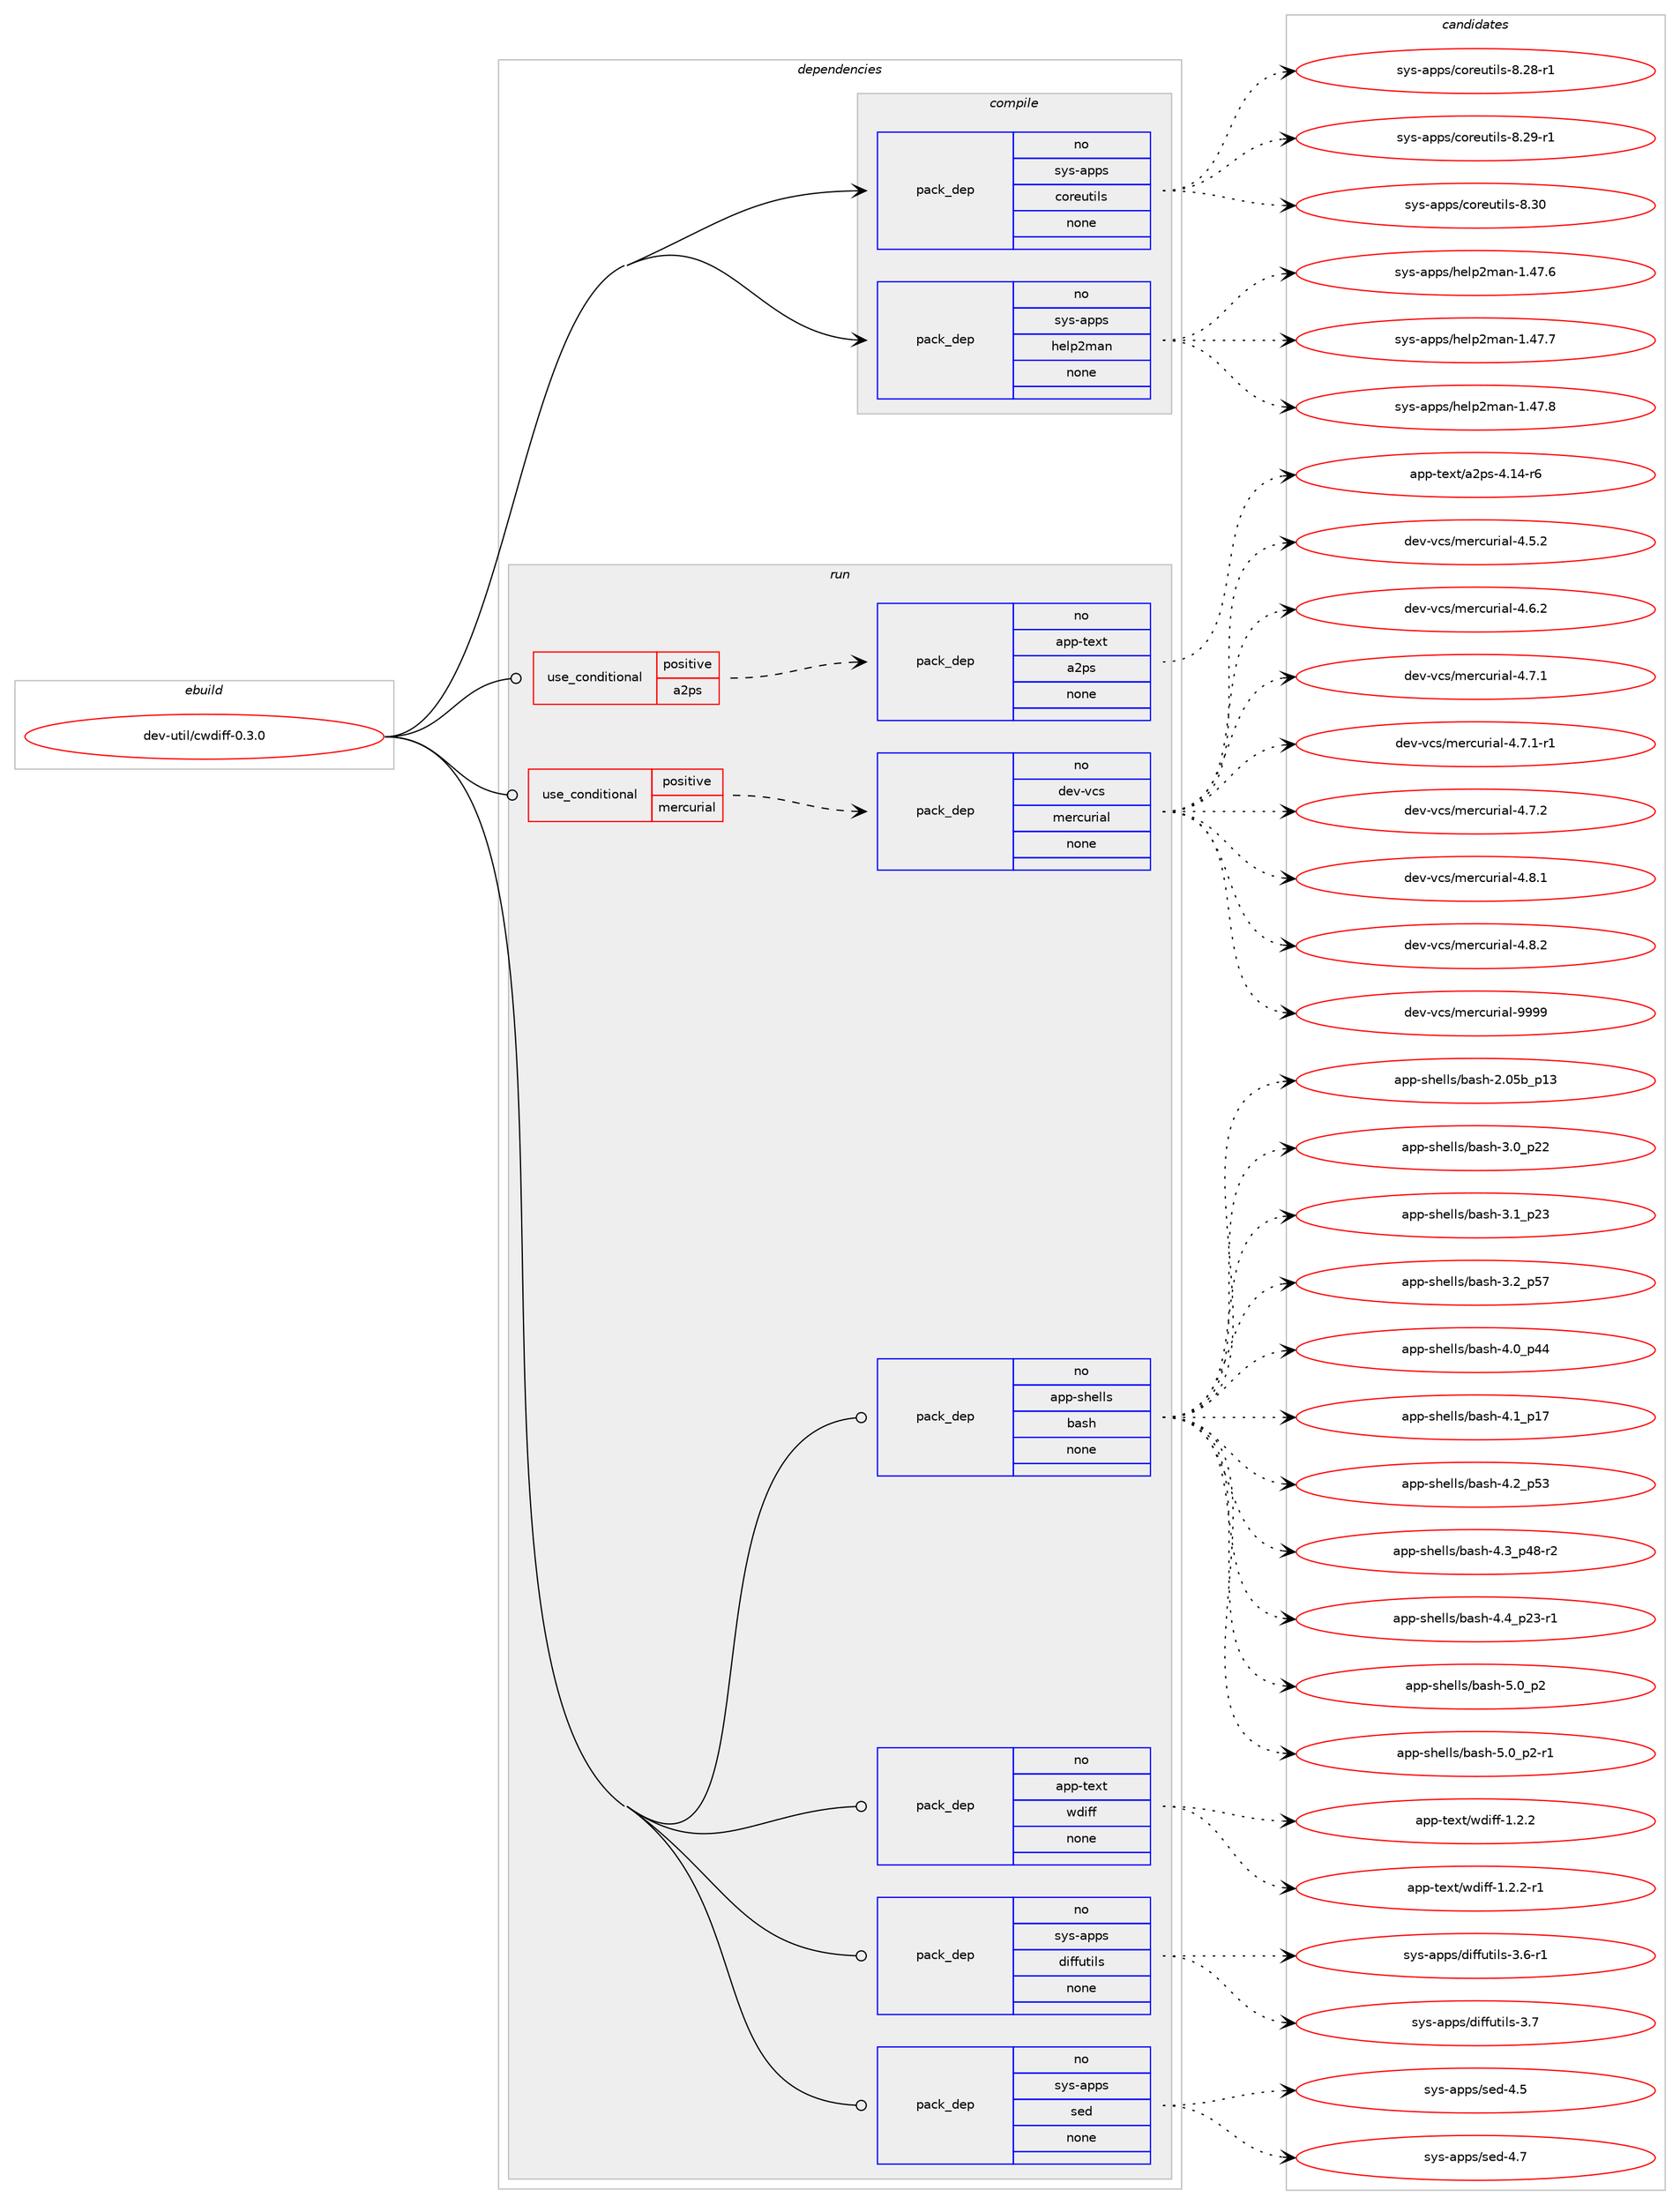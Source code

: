 digraph prolog {

# *************
# Graph options
# *************

newrank=true;
concentrate=true;
compound=true;
graph [rankdir=LR,fontname=Helvetica,fontsize=10,ranksep=1.5];#, ranksep=2.5, nodesep=0.2];
edge  [arrowhead=vee];
node  [fontname=Helvetica,fontsize=10];

# **********
# The ebuild
# **********

subgraph cluster_leftcol {
color=gray;
rank=same;
label=<<i>ebuild</i>>;
id [label="dev-util/cwdiff-0.3.0", color=red, width=4, href="../dev-util/cwdiff-0.3.0.svg"];
}

# ****************
# The dependencies
# ****************

subgraph cluster_midcol {
color=gray;
label=<<i>dependencies</i>>;
subgraph cluster_compile {
fillcolor="#eeeeee";
style=filled;
label=<<i>compile</i>>;
subgraph pack1096437 {
dependency1544137 [label=<<TABLE BORDER="0" CELLBORDER="1" CELLSPACING="0" CELLPADDING="4" WIDTH="220"><TR><TD ROWSPAN="6" CELLPADDING="30">pack_dep</TD></TR><TR><TD WIDTH="110">no</TD></TR><TR><TD>sys-apps</TD></TR><TR><TD>coreutils</TD></TR><TR><TD>none</TD></TR><TR><TD></TD></TR></TABLE>>, shape=none, color=blue];
}
id:e -> dependency1544137:w [weight=20,style="solid",arrowhead="vee"];
subgraph pack1096438 {
dependency1544138 [label=<<TABLE BORDER="0" CELLBORDER="1" CELLSPACING="0" CELLPADDING="4" WIDTH="220"><TR><TD ROWSPAN="6" CELLPADDING="30">pack_dep</TD></TR><TR><TD WIDTH="110">no</TD></TR><TR><TD>sys-apps</TD></TR><TR><TD>help2man</TD></TR><TR><TD>none</TD></TR><TR><TD></TD></TR></TABLE>>, shape=none, color=blue];
}
id:e -> dependency1544138:w [weight=20,style="solid",arrowhead="vee"];
}
subgraph cluster_compileandrun {
fillcolor="#eeeeee";
style=filled;
label=<<i>compile and run</i>>;
}
subgraph cluster_run {
fillcolor="#eeeeee";
style=filled;
label=<<i>run</i>>;
subgraph cond424078 {
dependency1544139 [label=<<TABLE BORDER="0" CELLBORDER="1" CELLSPACING="0" CELLPADDING="4"><TR><TD ROWSPAN="3" CELLPADDING="10">use_conditional</TD></TR><TR><TD>positive</TD></TR><TR><TD>a2ps</TD></TR></TABLE>>, shape=none, color=red];
subgraph pack1096439 {
dependency1544140 [label=<<TABLE BORDER="0" CELLBORDER="1" CELLSPACING="0" CELLPADDING="4" WIDTH="220"><TR><TD ROWSPAN="6" CELLPADDING="30">pack_dep</TD></TR><TR><TD WIDTH="110">no</TD></TR><TR><TD>app-text</TD></TR><TR><TD>a2ps</TD></TR><TR><TD>none</TD></TR><TR><TD></TD></TR></TABLE>>, shape=none, color=blue];
}
dependency1544139:e -> dependency1544140:w [weight=20,style="dashed",arrowhead="vee"];
}
id:e -> dependency1544139:w [weight=20,style="solid",arrowhead="odot"];
subgraph cond424079 {
dependency1544141 [label=<<TABLE BORDER="0" CELLBORDER="1" CELLSPACING="0" CELLPADDING="4"><TR><TD ROWSPAN="3" CELLPADDING="10">use_conditional</TD></TR><TR><TD>positive</TD></TR><TR><TD>mercurial</TD></TR></TABLE>>, shape=none, color=red];
subgraph pack1096440 {
dependency1544142 [label=<<TABLE BORDER="0" CELLBORDER="1" CELLSPACING="0" CELLPADDING="4" WIDTH="220"><TR><TD ROWSPAN="6" CELLPADDING="30">pack_dep</TD></TR><TR><TD WIDTH="110">no</TD></TR><TR><TD>dev-vcs</TD></TR><TR><TD>mercurial</TD></TR><TR><TD>none</TD></TR><TR><TD></TD></TR></TABLE>>, shape=none, color=blue];
}
dependency1544141:e -> dependency1544142:w [weight=20,style="dashed",arrowhead="vee"];
}
id:e -> dependency1544141:w [weight=20,style="solid",arrowhead="odot"];
subgraph pack1096441 {
dependency1544143 [label=<<TABLE BORDER="0" CELLBORDER="1" CELLSPACING="0" CELLPADDING="4" WIDTH="220"><TR><TD ROWSPAN="6" CELLPADDING="30">pack_dep</TD></TR><TR><TD WIDTH="110">no</TD></TR><TR><TD>app-shells</TD></TR><TR><TD>bash</TD></TR><TR><TD>none</TD></TR><TR><TD></TD></TR></TABLE>>, shape=none, color=blue];
}
id:e -> dependency1544143:w [weight=20,style="solid",arrowhead="odot"];
subgraph pack1096442 {
dependency1544144 [label=<<TABLE BORDER="0" CELLBORDER="1" CELLSPACING="0" CELLPADDING="4" WIDTH="220"><TR><TD ROWSPAN="6" CELLPADDING="30">pack_dep</TD></TR><TR><TD WIDTH="110">no</TD></TR><TR><TD>app-text</TD></TR><TR><TD>wdiff</TD></TR><TR><TD>none</TD></TR><TR><TD></TD></TR></TABLE>>, shape=none, color=blue];
}
id:e -> dependency1544144:w [weight=20,style="solid",arrowhead="odot"];
subgraph pack1096443 {
dependency1544145 [label=<<TABLE BORDER="0" CELLBORDER="1" CELLSPACING="0" CELLPADDING="4" WIDTH="220"><TR><TD ROWSPAN="6" CELLPADDING="30">pack_dep</TD></TR><TR><TD WIDTH="110">no</TD></TR><TR><TD>sys-apps</TD></TR><TR><TD>diffutils</TD></TR><TR><TD>none</TD></TR><TR><TD></TD></TR></TABLE>>, shape=none, color=blue];
}
id:e -> dependency1544145:w [weight=20,style="solid",arrowhead="odot"];
subgraph pack1096444 {
dependency1544146 [label=<<TABLE BORDER="0" CELLBORDER="1" CELLSPACING="0" CELLPADDING="4" WIDTH="220"><TR><TD ROWSPAN="6" CELLPADDING="30">pack_dep</TD></TR><TR><TD WIDTH="110">no</TD></TR><TR><TD>sys-apps</TD></TR><TR><TD>sed</TD></TR><TR><TD>none</TD></TR><TR><TD></TD></TR></TABLE>>, shape=none, color=blue];
}
id:e -> dependency1544146:w [weight=20,style="solid",arrowhead="odot"];
}
}

# **************
# The candidates
# **************

subgraph cluster_choices {
rank=same;
color=gray;
label=<<i>candidates</i>>;

subgraph choice1096437 {
color=black;
nodesep=1;
choice1151211154597112112115479911111410111711610510811545564650564511449 [label="sys-apps/coreutils-8.28-r1", color=red, width=4,href="../sys-apps/coreutils-8.28-r1.svg"];
choice1151211154597112112115479911111410111711610510811545564650574511449 [label="sys-apps/coreutils-8.29-r1", color=red, width=4,href="../sys-apps/coreutils-8.29-r1.svg"];
choice115121115459711211211547991111141011171161051081154556465148 [label="sys-apps/coreutils-8.30", color=red, width=4,href="../sys-apps/coreutils-8.30.svg"];
dependency1544137:e -> choice1151211154597112112115479911111410111711610510811545564650564511449:w [style=dotted,weight="100"];
dependency1544137:e -> choice1151211154597112112115479911111410111711610510811545564650574511449:w [style=dotted,weight="100"];
dependency1544137:e -> choice115121115459711211211547991111141011171161051081154556465148:w [style=dotted,weight="100"];
}
subgraph choice1096438 {
color=black;
nodesep=1;
choice115121115459711211211547104101108112501099711045494652554654 [label="sys-apps/help2man-1.47.6", color=red, width=4,href="../sys-apps/help2man-1.47.6.svg"];
choice115121115459711211211547104101108112501099711045494652554655 [label="sys-apps/help2man-1.47.7", color=red, width=4,href="../sys-apps/help2man-1.47.7.svg"];
choice115121115459711211211547104101108112501099711045494652554656 [label="sys-apps/help2man-1.47.8", color=red, width=4,href="../sys-apps/help2man-1.47.8.svg"];
dependency1544138:e -> choice115121115459711211211547104101108112501099711045494652554654:w [style=dotted,weight="100"];
dependency1544138:e -> choice115121115459711211211547104101108112501099711045494652554655:w [style=dotted,weight="100"];
dependency1544138:e -> choice115121115459711211211547104101108112501099711045494652554656:w [style=dotted,weight="100"];
}
subgraph choice1096439 {
color=black;
nodesep=1;
choice971121124511610112011647975011211545524649524511454 [label="app-text/a2ps-4.14-r6", color=red, width=4,href="../app-text/a2ps-4.14-r6.svg"];
dependency1544140:e -> choice971121124511610112011647975011211545524649524511454:w [style=dotted,weight="100"];
}
subgraph choice1096440 {
color=black;
nodesep=1;
choice1001011184511899115471091011149911711410597108455246534650 [label="dev-vcs/mercurial-4.5.2", color=red, width=4,href="../dev-vcs/mercurial-4.5.2.svg"];
choice1001011184511899115471091011149911711410597108455246544650 [label="dev-vcs/mercurial-4.6.2", color=red, width=4,href="../dev-vcs/mercurial-4.6.2.svg"];
choice1001011184511899115471091011149911711410597108455246554649 [label="dev-vcs/mercurial-4.7.1", color=red, width=4,href="../dev-vcs/mercurial-4.7.1.svg"];
choice10010111845118991154710910111499117114105971084552465546494511449 [label="dev-vcs/mercurial-4.7.1-r1", color=red, width=4,href="../dev-vcs/mercurial-4.7.1-r1.svg"];
choice1001011184511899115471091011149911711410597108455246554650 [label="dev-vcs/mercurial-4.7.2", color=red, width=4,href="../dev-vcs/mercurial-4.7.2.svg"];
choice1001011184511899115471091011149911711410597108455246564649 [label="dev-vcs/mercurial-4.8.1", color=red, width=4,href="../dev-vcs/mercurial-4.8.1.svg"];
choice1001011184511899115471091011149911711410597108455246564650 [label="dev-vcs/mercurial-4.8.2", color=red, width=4,href="../dev-vcs/mercurial-4.8.2.svg"];
choice10010111845118991154710910111499117114105971084557575757 [label="dev-vcs/mercurial-9999", color=red, width=4,href="../dev-vcs/mercurial-9999.svg"];
dependency1544142:e -> choice1001011184511899115471091011149911711410597108455246534650:w [style=dotted,weight="100"];
dependency1544142:e -> choice1001011184511899115471091011149911711410597108455246544650:w [style=dotted,weight="100"];
dependency1544142:e -> choice1001011184511899115471091011149911711410597108455246554649:w [style=dotted,weight="100"];
dependency1544142:e -> choice10010111845118991154710910111499117114105971084552465546494511449:w [style=dotted,weight="100"];
dependency1544142:e -> choice1001011184511899115471091011149911711410597108455246554650:w [style=dotted,weight="100"];
dependency1544142:e -> choice1001011184511899115471091011149911711410597108455246564649:w [style=dotted,weight="100"];
dependency1544142:e -> choice1001011184511899115471091011149911711410597108455246564650:w [style=dotted,weight="100"];
dependency1544142:e -> choice10010111845118991154710910111499117114105971084557575757:w [style=dotted,weight="100"];
}
subgraph choice1096441 {
color=black;
nodesep=1;
choice9711211245115104101108108115479897115104455046485398951124951 [label="app-shells/bash-2.05b_p13", color=red, width=4,href="../app-shells/bash-2.05b_p13.svg"];
choice971121124511510410110810811547989711510445514648951125050 [label="app-shells/bash-3.0_p22", color=red, width=4,href="../app-shells/bash-3.0_p22.svg"];
choice971121124511510410110810811547989711510445514649951125051 [label="app-shells/bash-3.1_p23", color=red, width=4,href="../app-shells/bash-3.1_p23.svg"];
choice971121124511510410110810811547989711510445514650951125355 [label="app-shells/bash-3.2_p57", color=red, width=4,href="../app-shells/bash-3.2_p57.svg"];
choice971121124511510410110810811547989711510445524648951125252 [label="app-shells/bash-4.0_p44", color=red, width=4,href="../app-shells/bash-4.0_p44.svg"];
choice971121124511510410110810811547989711510445524649951124955 [label="app-shells/bash-4.1_p17", color=red, width=4,href="../app-shells/bash-4.1_p17.svg"];
choice971121124511510410110810811547989711510445524650951125351 [label="app-shells/bash-4.2_p53", color=red, width=4,href="../app-shells/bash-4.2_p53.svg"];
choice9711211245115104101108108115479897115104455246519511252564511450 [label="app-shells/bash-4.3_p48-r2", color=red, width=4,href="../app-shells/bash-4.3_p48-r2.svg"];
choice9711211245115104101108108115479897115104455246529511250514511449 [label="app-shells/bash-4.4_p23-r1", color=red, width=4,href="../app-shells/bash-4.4_p23-r1.svg"];
choice9711211245115104101108108115479897115104455346489511250 [label="app-shells/bash-5.0_p2", color=red, width=4,href="../app-shells/bash-5.0_p2.svg"];
choice97112112451151041011081081154798971151044553464895112504511449 [label="app-shells/bash-5.0_p2-r1", color=red, width=4,href="../app-shells/bash-5.0_p2-r1.svg"];
dependency1544143:e -> choice9711211245115104101108108115479897115104455046485398951124951:w [style=dotted,weight="100"];
dependency1544143:e -> choice971121124511510410110810811547989711510445514648951125050:w [style=dotted,weight="100"];
dependency1544143:e -> choice971121124511510410110810811547989711510445514649951125051:w [style=dotted,weight="100"];
dependency1544143:e -> choice971121124511510410110810811547989711510445514650951125355:w [style=dotted,weight="100"];
dependency1544143:e -> choice971121124511510410110810811547989711510445524648951125252:w [style=dotted,weight="100"];
dependency1544143:e -> choice971121124511510410110810811547989711510445524649951124955:w [style=dotted,weight="100"];
dependency1544143:e -> choice971121124511510410110810811547989711510445524650951125351:w [style=dotted,weight="100"];
dependency1544143:e -> choice9711211245115104101108108115479897115104455246519511252564511450:w [style=dotted,weight="100"];
dependency1544143:e -> choice9711211245115104101108108115479897115104455246529511250514511449:w [style=dotted,weight="100"];
dependency1544143:e -> choice9711211245115104101108108115479897115104455346489511250:w [style=dotted,weight="100"];
dependency1544143:e -> choice97112112451151041011081081154798971151044553464895112504511449:w [style=dotted,weight="100"];
}
subgraph choice1096442 {
color=black;
nodesep=1;
choice971121124511610112011647119100105102102454946504650 [label="app-text/wdiff-1.2.2", color=red, width=4,href="../app-text/wdiff-1.2.2.svg"];
choice9711211245116101120116471191001051021024549465046504511449 [label="app-text/wdiff-1.2.2-r1", color=red, width=4,href="../app-text/wdiff-1.2.2-r1.svg"];
dependency1544144:e -> choice971121124511610112011647119100105102102454946504650:w [style=dotted,weight="100"];
dependency1544144:e -> choice9711211245116101120116471191001051021024549465046504511449:w [style=dotted,weight="100"];
}
subgraph choice1096443 {
color=black;
nodesep=1;
choice115121115459711211211547100105102102117116105108115455146544511449 [label="sys-apps/diffutils-3.6-r1", color=red, width=4,href="../sys-apps/diffutils-3.6-r1.svg"];
choice11512111545971121121154710010510210211711610510811545514655 [label="sys-apps/diffutils-3.7", color=red, width=4,href="../sys-apps/diffutils-3.7.svg"];
dependency1544145:e -> choice115121115459711211211547100105102102117116105108115455146544511449:w [style=dotted,weight="100"];
dependency1544145:e -> choice11512111545971121121154710010510210211711610510811545514655:w [style=dotted,weight="100"];
}
subgraph choice1096444 {
color=black;
nodesep=1;
choice11512111545971121121154711510110045524653 [label="sys-apps/sed-4.5", color=red, width=4,href="../sys-apps/sed-4.5.svg"];
choice11512111545971121121154711510110045524655 [label="sys-apps/sed-4.7", color=red, width=4,href="../sys-apps/sed-4.7.svg"];
dependency1544146:e -> choice11512111545971121121154711510110045524653:w [style=dotted,weight="100"];
dependency1544146:e -> choice11512111545971121121154711510110045524655:w [style=dotted,weight="100"];
}
}

}

